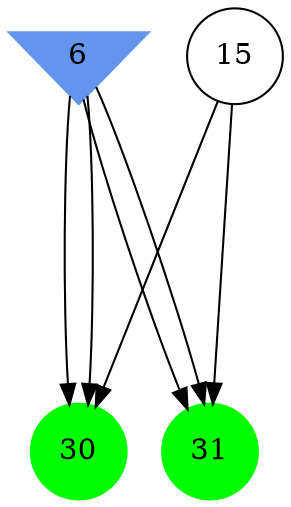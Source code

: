 digraph brain {
	ranksep=2.0;
	6 [shape=invtriangle,style=filled,color=cornflowerblue];
	15 [shape=circle,color=black];
	30 [shape=circle,style=filled,color=green];
	31 [shape=circle,style=filled,color=green];
	6	->	31;
	6	->	30;
	6	->	31;
	6	->	30;
	15	->	31;
	15	->	30;
	{ rank=same; 6; }
	{ rank=same; 15; }
	{ rank=same; 30; 31; }
}
